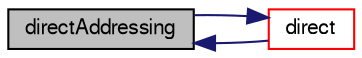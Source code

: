 digraph "directAddressing"
{
  bgcolor="transparent";
  edge [fontname="FreeSans",fontsize="10",labelfontname="FreeSans",labelfontsize="10"];
  node [fontname="FreeSans",fontsize="10",shape=record];
  rankdir="LR";
  Node129 [label="directAddressing",height=0.2,width=0.4,color="black", fillcolor="grey75", style="filled", fontcolor="black"];
  Node129 -> Node130 [dir="back",color="midnightblue",fontsize="10",style="solid",fontname="FreeSans"];
  Node130 [label="direct",height=0.2,width=0.4,color="red",URL="$a27258.html#ae76ee987311e5a64ff3eb5857c82a76a",tooltip="Is the mapping direct. "];
  Node130 -> Node129 [dir="back",color="midnightblue",fontsize="10",style="solid",fontname="FreeSans"];
}
